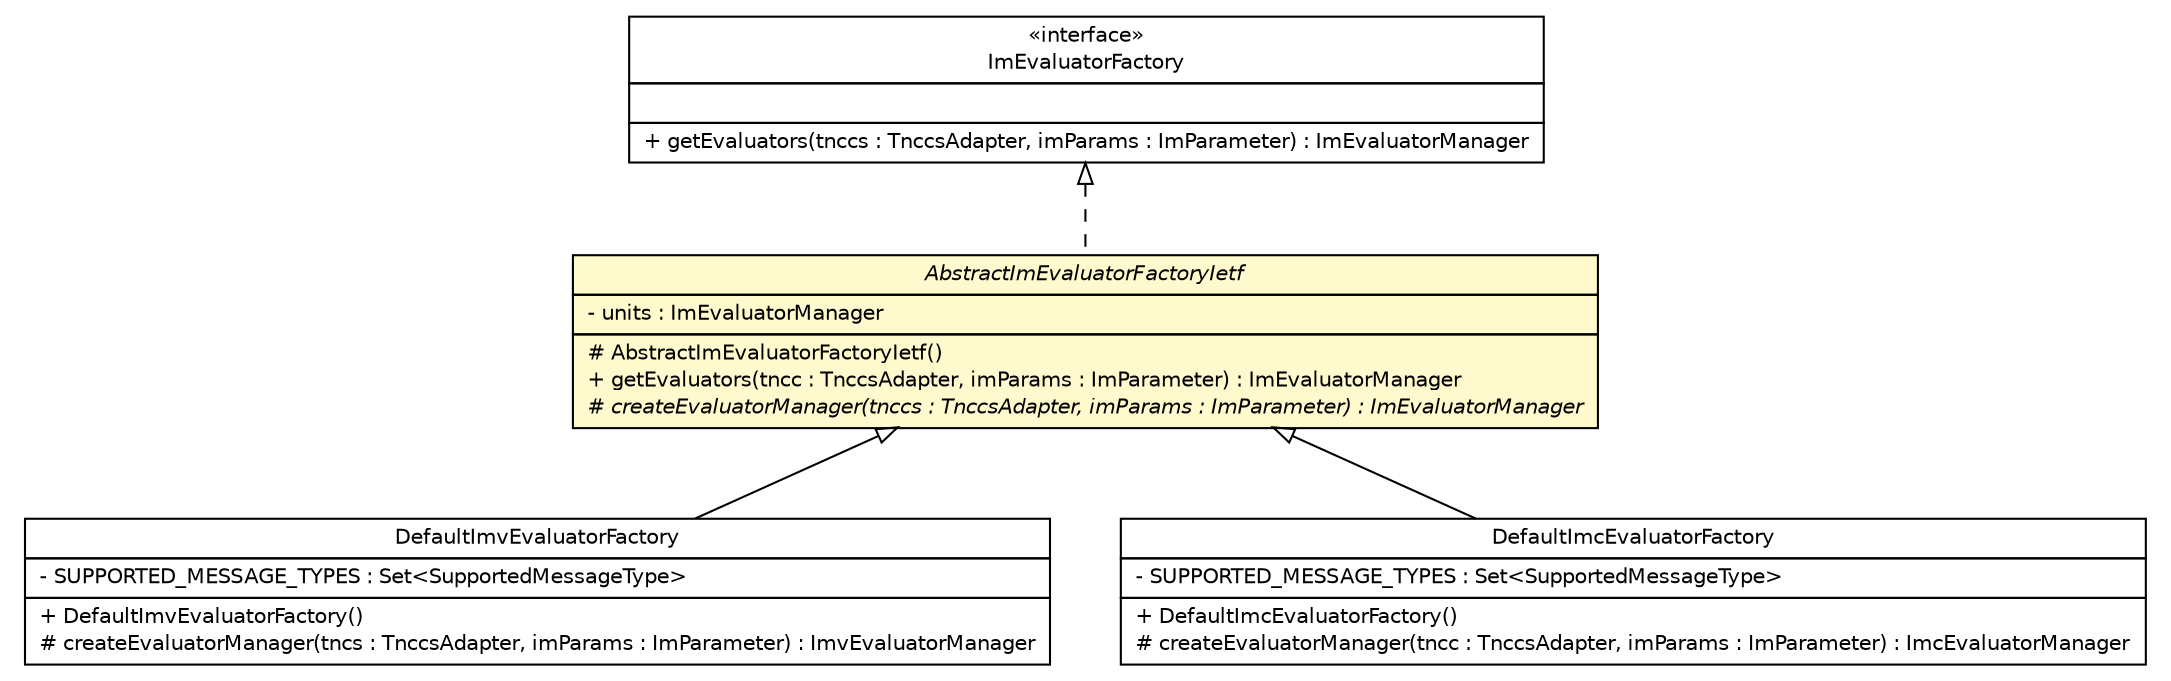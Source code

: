 #!/usr/local/bin/dot
#
# Class diagram 
# Generated by UMLGraph version R5_6 (http://www.umlgraph.org/)
#

digraph G {
	edge [fontname="Helvetica",fontsize=10,labelfontname="Helvetica",labelfontsize=10];
	node [fontname="Helvetica",fontsize=10,shape=plaintext];
	nodesep=0.25;
	ranksep=0.5;
	// de.hsbremen.tc.tnc.im.evaluate.AbstractImEvaluatorFactoryIetf
	c1354 [label=<<table title="de.hsbremen.tc.tnc.im.evaluate.AbstractImEvaluatorFactoryIetf" border="0" cellborder="1" cellspacing="0" cellpadding="2" port="p" bgcolor="lemonChiffon" href="./AbstractImEvaluatorFactoryIetf.html">
		<tr><td><table border="0" cellspacing="0" cellpadding="1">
<tr><td align="center" balign="center"><font face="Helvetica-Oblique"> AbstractImEvaluatorFactoryIetf </font></td></tr>
		</table></td></tr>
		<tr><td><table border="0" cellspacing="0" cellpadding="1">
<tr><td align="left" balign="left"> - units : ImEvaluatorManager </td></tr>
		</table></td></tr>
		<tr><td><table border="0" cellspacing="0" cellpadding="1">
<tr><td align="left" balign="left"> # AbstractImEvaluatorFactoryIetf() </td></tr>
<tr><td align="left" balign="left"> + getEvaluators(tncc : TnccsAdapter, imParams : ImParameter) : ImEvaluatorManager </td></tr>
<tr><td align="left" balign="left"><font face="Helvetica-Oblique" point-size="10.0"> # createEvaluatorManager(tnccs : TnccsAdapter, imParams : ImParameter) : ImEvaluatorManager </font></td></tr>
		</table></td></tr>
		</table>>, URL="./AbstractImEvaluatorFactoryIetf.html", fontname="Helvetica", fontcolor="black", fontsize=10.0];
	// de.hsbremen.tc.tnc.im.evaluate.ImEvaluatorFactory
	c1363 [label=<<table title="de.hsbremen.tc.tnc.im.evaluate.ImEvaluatorFactory" border="0" cellborder="1" cellspacing="0" cellpadding="2" port="p" href="./ImEvaluatorFactory.html">
		<tr><td><table border="0" cellspacing="0" cellpadding="1">
<tr><td align="center" balign="center"> &#171;interface&#187; </td></tr>
<tr><td align="center" balign="center"> ImEvaluatorFactory </td></tr>
		</table></td></tr>
		<tr><td><table border="0" cellspacing="0" cellpadding="1">
<tr><td align="left" balign="left">  </td></tr>
		</table></td></tr>
		<tr><td><table border="0" cellspacing="0" cellpadding="1">
<tr><td align="left" balign="left"> + getEvaluators(tnccs : TnccsAdapter, imParams : ImParameter) : ImEvaluatorManager </td></tr>
		</table></td></tr>
		</table>>, URL="./ImEvaluatorFactory.html", fontname="Helvetica", fontcolor="black", fontsize=10.0];
	// de.hsbremen.tc.tnc.im.evaluate.simple.DefaultImvEvaluatorFactory
	c1365 [label=<<table title="de.hsbremen.tc.tnc.im.evaluate.simple.DefaultImvEvaluatorFactory" border="0" cellborder="1" cellspacing="0" cellpadding="2" port="p" href="./simple/DefaultImvEvaluatorFactory.html">
		<tr><td><table border="0" cellspacing="0" cellpadding="1">
<tr><td align="center" balign="center"> DefaultImvEvaluatorFactory </td></tr>
		</table></td></tr>
		<tr><td><table border="0" cellspacing="0" cellpadding="1">
<tr><td align="left" balign="left"> - SUPPORTED_MESSAGE_TYPES : Set&lt;SupportedMessageType&gt; </td></tr>
		</table></td></tr>
		<tr><td><table border="0" cellspacing="0" cellpadding="1">
<tr><td align="left" balign="left"> + DefaultImvEvaluatorFactory() </td></tr>
<tr><td align="left" balign="left"> # createEvaluatorManager(tncs : TnccsAdapter, imParams : ImParameter) : ImvEvaluatorManager </td></tr>
		</table></td></tr>
		</table>>, URL="./simple/DefaultImvEvaluatorFactory.html", fontname="Helvetica", fontcolor="black", fontsize=10.0];
	// de.hsbremen.tc.tnc.im.evaluate.simple.DefaultImcEvaluatorFactory
	c1371 [label=<<table title="de.hsbremen.tc.tnc.im.evaluate.simple.DefaultImcEvaluatorFactory" border="0" cellborder="1" cellspacing="0" cellpadding="2" port="p" href="./simple/DefaultImcEvaluatorFactory.html">
		<tr><td><table border="0" cellspacing="0" cellpadding="1">
<tr><td align="center" balign="center"> DefaultImcEvaluatorFactory </td></tr>
		</table></td></tr>
		<tr><td><table border="0" cellspacing="0" cellpadding="1">
<tr><td align="left" balign="left"> - SUPPORTED_MESSAGE_TYPES : Set&lt;SupportedMessageType&gt; </td></tr>
		</table></td></tr>
		<tr><td><table border="0" cellspacing="0" cellpadding="1">
<tr><td align="left" balign="left"> + DefaultImcEvaluatorFactory() </td></tr>
<tr><td align="left" balign="left"> # createEvaluatorManager(tncc : TnccsAdapter, imParams : ImParameter) : ImcEvaluatorManager </td></tr>
		</table></td></tr>
		</table>>, URL="./simple/DefaultImcEvaluatorFactory.html", fontname="Helvetica", fontcolor="black", fontsize=10.0];
	//de.hsbremen.tc.tnc.im.evaluate.AbstractImEvaluatorFactoryIetf implements de.hsbremen.tc.tnc.im.evaluate.ImEvaluatorFactory
	c1363:p -> c1354:p [dir=back,arrowtail=empty,style=dashed];
	//de.hsbremen.tc.tnc.im.evaluate.simple.DefaultImvEvaluatorFactory extends de.hsbremen.tc.tnc.im.evaluate.AbstractImEvaluatorFactoryIetf
	c1354:p -> c1365:p [dir=back,arrowtail=empty];
	//de.hsbremen.tc.tnc.im.evaluate.simple.DefaultImcEvaluatorFactory extends de.hsbremen.tc.tnc.im.evaluate.AbstractImEvaluatorFactoryIetf
	c1354:p -> c1371:p [dir=back,arrowtail=empty];
}


